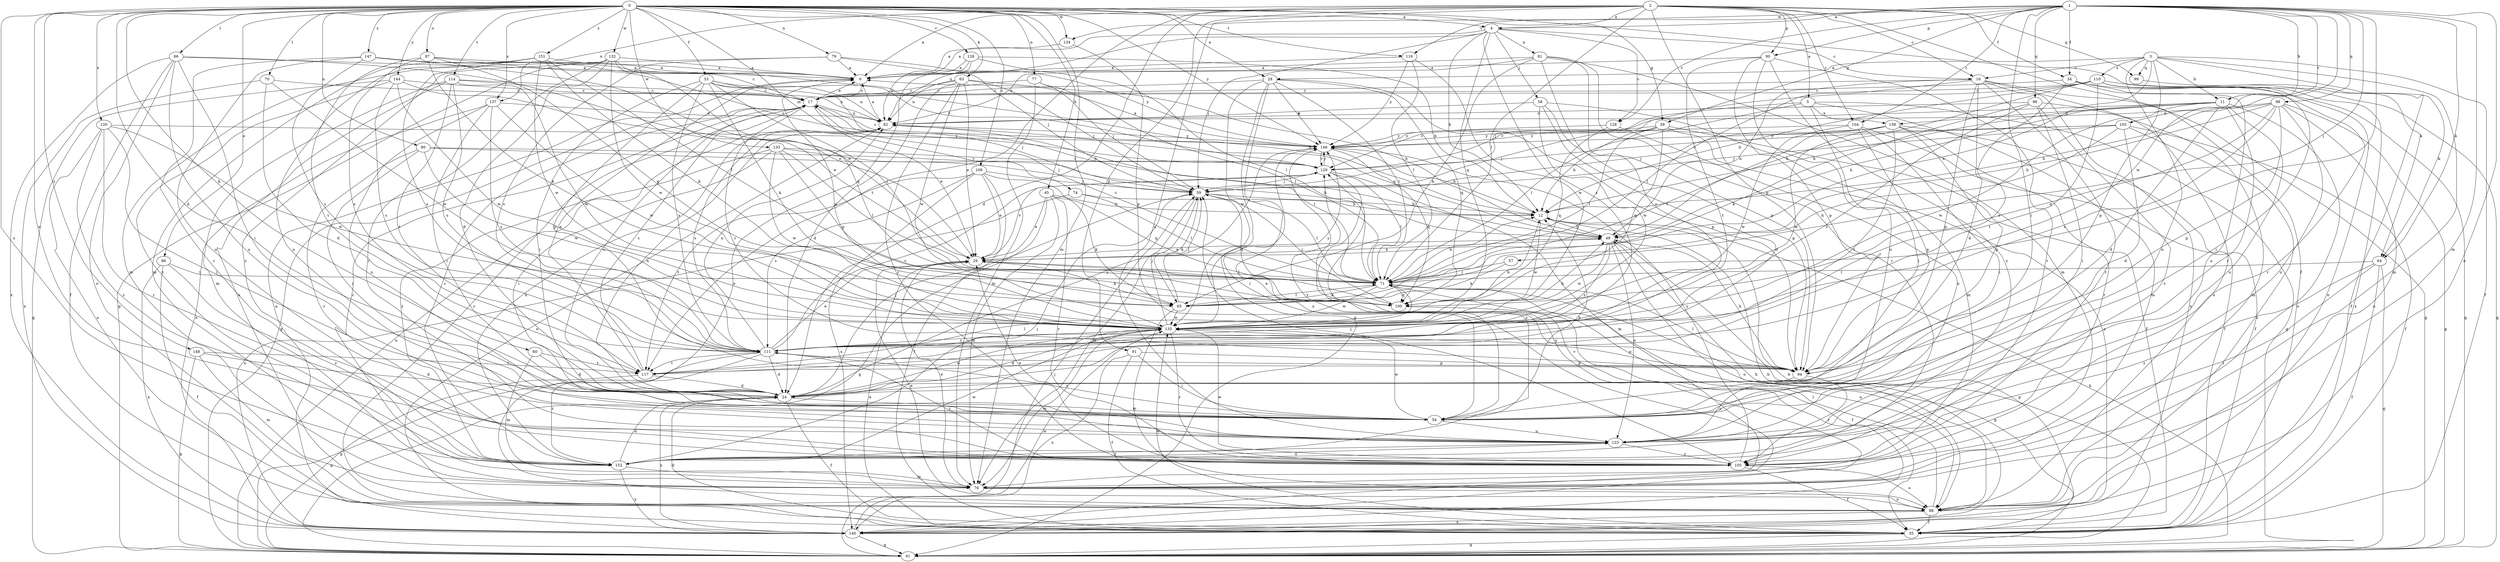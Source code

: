 strict digraph  {
0;
1;
2;
3;
4;
5;
6;
11;
12;
16;
17;
24;
28;
29;
33;
34;
35;
39;
41;
45;
48;
54;
57;
58;
59;
60;
63;
64;
65;
66;
70;
71;
74;
76;
77;
79;
80;
81;
82;
86;
87;
88;
90;
91;
94;
96;
98;
99;
100;
103;
104;
105;
109;
110;
111;
114;
116;
117;
120;
123;
126;
128;
129;
132;
133;
134;
135;
137;
139;
140;
144;
146;
147;
148;
151;
152;
0 -> 4  [label=a];
0 -> 24  [label=d];
0 -> 28  [label=e];
0 -> 33  [label=f];
0 -> 39  [label=g];
0 -> 45  [label=h];
0 -> 60  [label=k];
0 -> 63  [label=k];
0 -> 64  [label=k];
0 -> 66  [label=l];
0 -> 70  [label=l];
0 -> 74  [label=m];
0 -> 76  [label=m];
0 -> 77  [label=n];
0 -> 79  [label=n];
0 -> 80  [label=n];
0 -> 86  [label=o];
0 -> 87  [label=o];
0 -> 109  [label=s];
0 -> 114  [label=t];
0 -> 116  [label=t];
0 -> 120  [label=u];
0 -> 123  [label=u];
0 -> 126  [label=v];
0 -> 132  [label=w];
0 -> 133  [label=w];
0 -> 134  [label=w];
0 -> 137  [label=x];
0 -> 144  [label=y];
0 -> 146  [label=y];
0 -> 147  [label=z];
0 -> 148  [label=z];
0 -> 151  [label=z];
0 -> 152  [label=z];
1 -> 4  [label=a];
1 -> 11  [label=b];
1 -> 34  [label=f];
1 -> 39  [label=g];
1 -> 54  [label=i];
1 -> 57  [label=j];
1 -> 64  [label=k];
1 -> 71  [label=l];
1 -> 76  [label=m];
1 -> 88  [label=o];
1 -> 90  [label=p];
1 -> 96  [label=q];
1 -> 98  [label=q];
1 -> 103  [label=r];
1 -> 104  [label=r];
1 -> 116  [label=t];
1 -> 128  [label=v];
1 -> 134  [label=w];
1 -> 135  [label=w];
2 -> 4  [label=a];
2 -> 5  [label=a];
2 -> 6  [label=a];
2 -> 16  [label=c];
2 -> 24  [label=d];
2 -> 34  [label=f];
2 -> 35  [label=f];
2 -> 71  [label=l];
2 -> 90  [label=p];
2 -> 91  [label=p];
2 -> 94  [label=p];
2 -> 99  [label=q];
2 -> 104  [label=r];
2 -> 117  [label=t];
2 -> 123  [label=u];
2 -> 137  [label=x];
3 -> 11  [label=b];
3 -> 16  [label=c];
3 -> 28  [label=e];
3 -> 29  [label=e];
3 -> 35  [label=f];
3 -> 64  [label=k];
3 -> 76  [label=m];
3 -> 94  [label=p];
3 -> 99  [label=q];
3 -> 110  [label=s];
3 -> 123  [label=u];
4 -> 6  [label=a];
4 -> 12  [label=b];
4 -> 16  [label=c];
4 -> 58  [label=j];
4 -> 59  [label=j];
4 -> 81  [label=n];
4 -> 82  [label=n];
4 -> 100  [label=q];
4 -> 111  [label=s];
4 -> 128  [label=v];
5 -> 41  [label=g];
5 -> 54  [label=i];
5 -> 71  [label=l];
5 -> 76  [label=m];
5 -> 129  [label=v];
5 -> 139  [label=x];
6 -> 17  [label=c];
11 -> 12  [label=b];
11 -> 24  [label=d];
11 -> 48  [label=h];
11 -> 54  [label=i];
11 -> 88  [label=o];
11 -> 123  [label=u];
11 -> 129  [label=v];
11 -> 135  [label=w];
11 -> 139  [label=x];
12 -> 48  [label=h];
12 -> 135  [label=w];
16 -> 17  [label=c];
16 -> 24  [label=d];
16 -> 41  [label=g];
16 -> 48  [label=h];
16 -> 71  [label=l];
16 -> 88  [label=o];
16 -> 94  [label=p];
16 -> 105  [label=r];
16 -> 140  [label=x];
17 -> 6  [label=a];
17 -> 29  [label=e];
17 -> 41  [label=g];
17 -> 59  [label=j];
17 -> 82  [label=n];
24 -> 17  [label=c];
24 -> 35  [label=f];
24 -> 54  [label=i];
24 -> 59  [label=j];
24 -> 82  [label=n];
24 -> 135  [label=w];
24 -> 140  [label=x];
24 -> 146  [label=y];
28 -> 17  [label=c];
28 -> 41  [label=g];
28 -> 71  [label=l];
28 -> 94  [label=p];
28 -> 100  [label=q];
28 -> 135  [label=w];
28 -> 140  [label=x];
28 -> 146  [label=y];
29 -> 48  [label=h];
29 -> 65  [label=k];
29 -> 71  [label=l];
29 -> 129  [label=v];
33 -> 12  [label=b];
33 -> 17  [label=c];
33 -> 48  [label=h];
33 -> 54  [label=i];
33 -> 65  [label=k];
33 -> 71  [label=l];
33 -> 82  [label=n];
33 -> 94  [label=p];
33 -> 111  [label=s];
34 -> 17  [label=c];
34 -> 41  [label=g];
34 -> 105  [label=r];
34 -> 111  [label=s];
34 -> 123  [label=u];
35 -> 12  [label=b];
35 -> 24  [label=d];
35 -> 29  [label=e];
35 -> 41  [label=g];
35 -> 82  [label=n];
35 -> 135  [label=w];
39 -> 12  [label=b];
39 -> 35  [label=f];
39 -> 59  [label=j];
39 -> 71  [label=l];
39 -> 100  [label=q];
39 -> 140  [label=x];
39 -> 146  [label=y];
41 -> 12  [label=b];
41 -> 59  [label=j];
41 -> 82  [label=n];
45 -> 12  [label=b];
45 -> 29  [label=e];
45 -> 41  [label=g];
45 -> 65  [label=k];
45 -> 76  [label=m];
45 -> 105  [label=r];
48 -> 29  [label=e];
48 -> 41  [label=g];
48 -> 82  [label=n];
48 -> 88  [label=o];
48 -> 111  [label=s];
48 -> 123  [label=u];
48 -> 135  [label=w];
54 -> 12  [label=b];
54 -> 111  [label=s];
54 -> 123  [label=u];
54 -> 129  [label=v];
54 -> 135  [label=w];
57 -> 65  [label=k];
57 -> 71  [label=l];
58 -> 24  [label=d];
58 -> 76  [label=m];
58 -> 82  [label=n];
58 -> 94  [label=p];
58 -> 135  [label=w];
59 -> 12  [label=b];
59 -> 65  [label=k];
59 -> 71  [label=l];
59 -> 76  [label=m];
59 -> 100  [label=q];
60 -> 24  [label=d];
60 -> 76  [label=m];
60 -> 117  [label=t];
63 -> 17  [label=c];
63 -> 24  [label=d];
63 -> 29  [label=e];
63 -> 48  [label=h];
63 -> 59  [label=j];
63 -> 82  [label=n];
63 -> 105  [label=r];
63 -> 135  [label=w];
64 -> 35  [label=f];
64 -> 41  [label=g];
64 -> 71  [label=l];
64 -> 105  [label=r];
64 -> 152  [label=z];
65 -> 59  [label=j];
65 -> 71  [label=l];
65 -> 88  [label=o];
65 -> 135  [label=w];
66 -> 6  [label=a];
66 -> 29  [label=e];
66 -> 35  [label=f];
66 -> 54  [label=i];
66 -> 88  [label=o];
66 -> 123  [label=u];
66 -> 140  [label=x];
70 -> 17  [label=c];
70 -> 24  [label=d];
70 -> 135  [label=w];
70 -> 140  [label=x];
71 -> 12  [label=b];
71 -> 17  [label=c];
71 -> 41  [label=g];
71 -> 65  [label=k];
71 -> 88  [label=o];
71 -> 100  [label=q];
71 -> 135  [label=w];
74 -> 12  [label=b];
74 -> 71  [label=l];
74 -> 140  [label=x];
76 -> 17  [label=c];
76 -> 29  [label=e];
76 -> 88  [label=o];
77 -> 17  [label=c];
77 -> 59  [label=j];
77 -> 71  [label=l];
77 -> 76  [label=m];
79 -> 6  [label=a];
79 -> 59  [label=j];
79 -> 76  [label=m];
79 -> 111  [label=s];
79 -> 146  [label=y];
80 -> 54  [label=i];
80 -> 59  [label=j];
80 -> 105  [label=r];
80 -> 129  [label=v];
80 -> 135  [label=w];
81 -> 6  [label=a];
81 -> 65  [label=k];
81 -> 76  [label=m];
81 -> 82  [label=n];
81 -> 94  [label=p];
81 -> 105  [label=r];
81 -> 111  [label=s];
82 -> 6  [label=a];
82 -> 71  [label=l];
82 -> 111  [label=s];
82 -> 146  [label=y];
86 -> 35  [label=f];
86 -> 71  [label=l];
86 -> 140  [label=x];
86 -> 152  [label=z];
87 -> 6  [label=a];
87 -> 65  [label=k];
87 -> 100  [label=q];
87 -> 111  [label=s];
87 -> 117  [label=t];
87 -> 129  [label=v];
88 -> 17  [label=c];
88 -> 29  [label=e];
88 -> 35  [label=f];
88 -> 48  [label=h];
88 -> 71  [label=l];
88 -> 140  [label=x];
90 -> 6  [label=a];
90 -> 94  [label=p];
90 -> 105  [label=r];
90 -> 117  [label=t];
90 -> 123  [label=u];
90 -> 152  [label=z];
91 -> 35  [label=f];
91 -> 54  [label=i];
91 -> 94  [label=p];
91 -> 140  [label=x];
94 -> 17  [label=c];
94 -> 48  [label=h];
94 -> 71  [label=l];
94 -> 105  [label=r];
94 -> 123  [label=u];
96 -> 54  [label=i];
96 -> 65  [label=k];
96 -> 76  [label=m];
96 -> 82  [label=n];
96 -> 111  [label=s];
96 -> 152  [label=z];
98 -> 12  [label=b];
98 -> 41  [label=g];
98 -> 48  [label=h];
98 -> 82  [label=n];
98 -> 88  [label=o];
98 -> 94  [label=p];
98 -> 100  [label=q];
98 -> 111  [label=s];
98 -> 123  [label=u];
99 -> 35  [label=f];
100 -> 29  [label=e];
100 -> 35  [label=f];
100 -> 59  [label=j];
103 -> 24  [label=d];
103 -> 35  [label=f];
103 -> 59  [label=j];
103 -> 65  [label=k];
103 -> 88  [label=o];
103 -> 129  [label=v];
103 -> 146  [label=y];
104 -> 35  [label=f];
104 -> 54  [label=i];
104 -> 94  [label=p];
104 -> 135  [label=w];
104 -> 146  [label=y];
105 -> 29  [label=e];
105 -> 35  [label=f];
105 -> 59  [label=j];
105 -> 88  [label=o];
105 -> 135  [label=w];
105 -> 146  [label=y];
109 -> 29  [label=e];
109 -> 35  [label=f];
109 -> 59  [label=j];
109 -> 100  [label=q];
109 -> 111  [label=s];
109 -> 117  [label=t];
109 -> 140  [label=x];
110 -> 12  [label=b];
110 -> 17  [label=c];
110 -> 41  [label=g];
110 -> 48  [label=h];
110 -> 54  [label=i];
110 -> 59  [label=j];
110 -> 88  [label=o];
110 -> 117  [label=t];
110 -> 140  [label=x];
111 -> 24  [label=d];
111 -> 29  [label=e];
111 -> 41  [label=g];
111 -> 82  [label=n];
111 -> 94  [label=p];
111 -> 105  [label=r];
111 -> 117  [label=t];
111 -> 129  [label=v];
111 -> 152  [label=z];
114 -> 17  [label=c];
114 -> 76  [label=m];
114 -> 82  [label=n];
114 -> 88  [label=o];
114 -> 111  [label=s];
114 -> 117  [label=t];
114 -> 135  [label=w];
116 -> 6  [label=a];
116 -> 71  [label=l];
116 -> 135  [label=w];
116 -> 146  [label=y];
117 -> 6  [label=a];
117 -> 17  [label=c];
117 -> 24  [label=d];
117 -> 41  [label=g];
117 -> 71  [label=l];
120 -> 54  [label=i];
120 -> 88  [label=o];
120 -> 105  [label=r];
120 -> 135  [label=w];
120 -> 146  [label=y];
120 -> 152  [label=z];
123 -> 105  [label=r];
123 -> 152  [label=z];
126 -> 6  [label=a];
126 -> 12  [label=b];
126 -> 71  [label=l];
126 -> 82  [label=n];
126 -> 88  [label=o];
128 -> 100  [label=q];
128 -> 123  [label=u];
128 -> 146  [label=y];
129 -> 59  [label=j];
129 -> 71  [label=l];
129 -> 76  [label=m];
129 -> 146  [label=y];
129 -> 152  [label=z];
132 -> 6  [label=a];
132 -> 17  [label=c];
132 -> 24  [label=d];
132 -> 41  [label=g];
132 -> 100  [label=q];
132 -> 105  [label=r];
132 -> 135  [label=w];
132 -> 152  [label=z];
133 -> 48  [label=h];
133 -> 54  [label=i];
133 -> 71  [label=l];
133 -> 100  [label=q];
133 -> 129  [label=v];
133 -> 135  [label=w];
133 -> 152  [label=z];
134 -> 6  [label=a];
134 -> 94  [label=p];
135 -> 6  [label=a];
135 -> 12  [label=b];
135 -> 24  [label=d];
135 -> 48  [label=h];
135 -> 59  [label=j];
135 -> 76  [label=m];
135 -> 94  [label=p];
135 -> 105  [label=r];
135 -> 111  [label=s];
135 -> 146  [label=y];
137 -> 54  [label=i];
137 -> 82  [label=n];
137 -> 111  [label=s];
137 -> 123  [label=u];
137 -> 135  [label=w];
137 -> 140  [label=x];
139 -> 35  [label=f];
139 -> 59  [label=j];
139 -> 71  [label=l];
139 -> 94  [label=p];
139 -> 105  [label=r];
139 -> 117  [label=t];
139 -> 135  [label=w];
139 -> 146  [label=y];
140 -> 6  [label=a];
140 -> 12  [label=b];
140 -> 41  [label=g];
140 -> 129  [label=v];
140 -> 135  [label=w];
140 -> 146  [label=y];
144 -> 17  [label=c];
144 -> 29  [label=e];
144 -> 41  [label=g];
144 -> 111  [label=s];
144 -> 135  [label=w];
144 -> 152  [label=z];
146 -> 6  [label=a];
146 -> 12  [label=b];
146 -> 17  [label=c];
146 -> 54  [label=i];
146 -> 100  [label=q];
146 -> 129  [label=v];
147 -> 6  [label=a];
147 -> 29  [label=e];
147 -> 105  [label=r];
147 -> 111  [label=s];
147 -> 123  [label=u];
147 -> 129  [label=v];
148 -> 24  [label=d];
148 -> 41  [label=g];
148 -> 76  [label=m];
148 -> 117  [label=t];
151 -> 6  [label=a];
151 -> 65  [label=k];
151 -> 71  [label=l];
151 -> 76  [label=m];
151 -> 111  [label=s];
151 -> 123  [label=u];
151 -> 135  [label=w];
152 -> 17  [label=c];
152 -> 24  [label=d];
152 -> 59  [label=j];
152 -> 76  [label=m];
152 -> 82  [label=n];
152 -> 123  [label=u];
152 -> 135  [label=w];
152 -> 140  [label=x];
}
